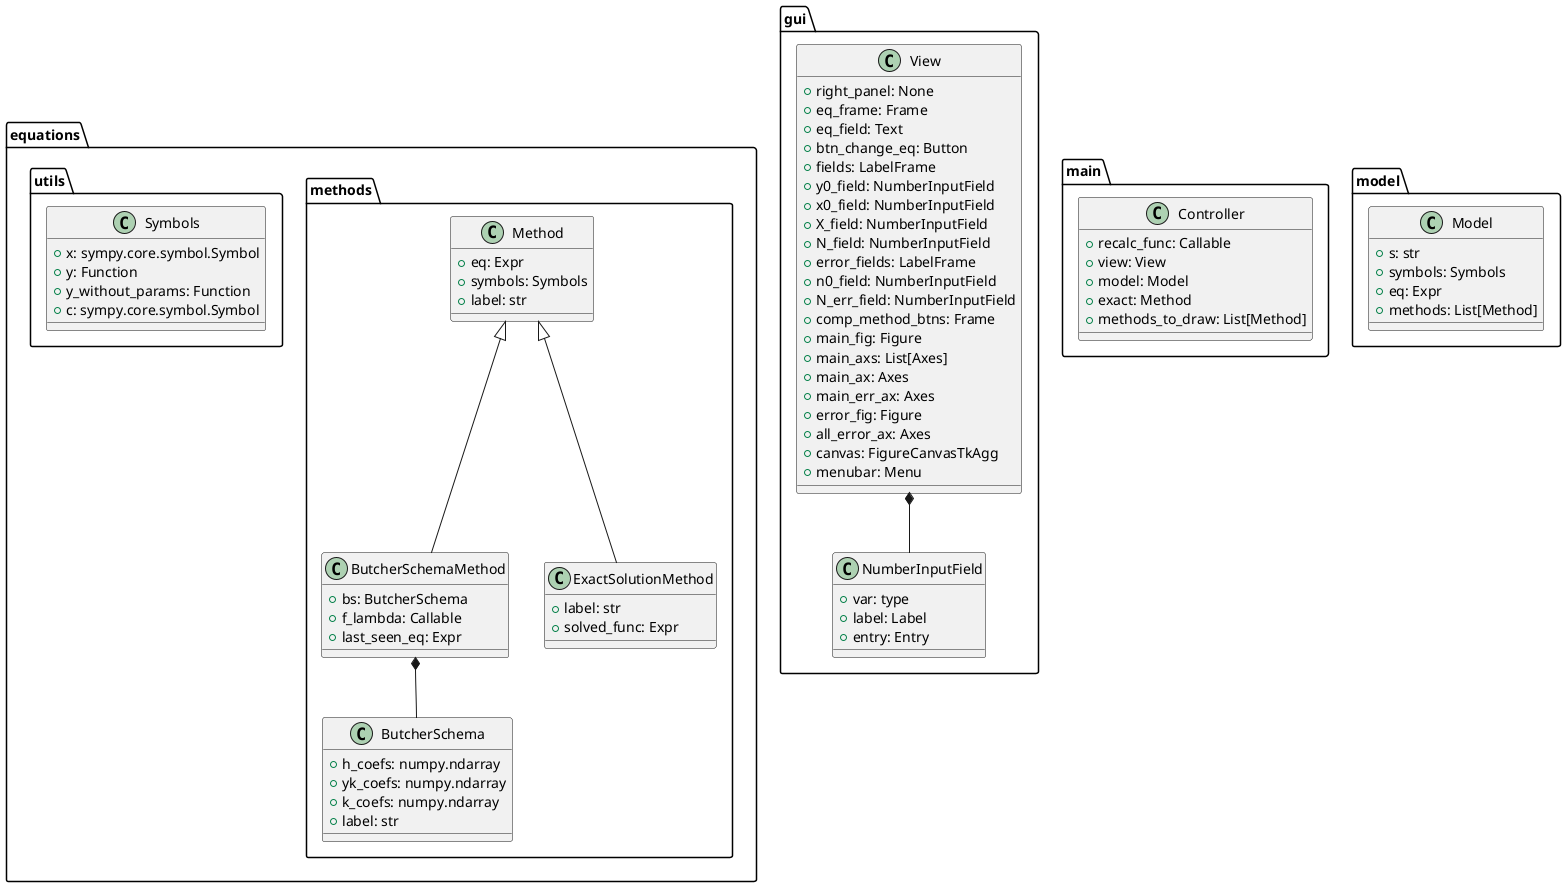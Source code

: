 @startuml
class equations.methods.ButcherSchema {
+  h_coefs: numpy.ndarray
+  yk_coefs: numpy.ndarray
+  k_coefs: numpy.ndarray
+  label: str
}
class equations.methods.ButcherSchemaMethod {
+  bs: ButcherSchema
+  f_lambda: Callable
+  last_seen_eq: Expr
}
class equations.methods.ExactSolutionMethod {
+  label: str
+  solved_func: Expr
}
class equations.methods.Method {
+  eq: Expr
+  symbols: Symbols
+  label: str
}
class equations.utils.Symbols {
+  x: sympy.core.symbol.Symbol
+  y: Function
+  y_without_params: Function
+  c: sympy.core.symbol.Symbol
}
class gui.NumberInputField {
+  var: type
+  label: Label
+  entry: Entry
}
class gui.View {
+  right_panel: None
+  eq_frame: Frame
+  eq_field: Text
+  btn_change_eq: Button
+  fields: LabelFrame
+  y0_field: NumberInputField
+  x0_field: NumberInputField
+  X_field: NumberInputField
+  N_field: NumberInputField
+  error_fields: LabelFrame
+  n0_field: NumberInputField
+  N_err_field: NumberInputField
+  comp_method_btns: Frame
+  main_fig: Figure
+  main_axs: List[Axes]
+  main_ax: Axes
+  main_err_ax: Axes
+  error_fig: Figure
+  all_error_ax: Axes
+  canvas: FigureCanvasTkAgg
+  menubar: Menu
}
class main.Controller {
+  recalc_func: Callable
+  view: View
+  model: Model
+  exact: Method
+  methods_to_draw: List[Method]
}
class model.Model {
+  s: str
+  symbols: Symbols
+  eq: Expr
+  methods: List[Method]
}
equations.methods.ButcherSchemaMethod *-- equations.methods.ButcherSchema
equations.methods.Method <|-- equations.methods.ButcherSchemaMethod
equations.methods.Method <|-- equations.methods.ExactSolutionMethod
gui.View *-- gui.NumberInputField
@enduml
